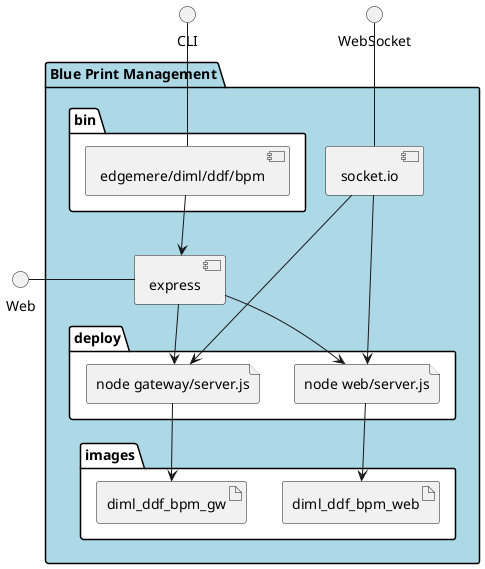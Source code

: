@startuml
  interface CLI
  interface Web
  interface WebSocket
package "Blue Print Management" #lightblue {
  component express as REST
  component socket.io as socket
  folder bin #ffffff {
    component "edgemere/diml/ddf/bpm" as binName
  }
  binName --> REST

  folder deploy #ffffff {
  
    file "node web/server.js" as web_container
    REST --> web_container
    socket ---> web_container
  
    file "node gateway/server.js" as gateway_container
    REST --> gateway_container
    socket ---> gateway_container
  
  }
  folder images #ffffff {
  
      artifact diml_ddf_bpm_web
      web_container --> diml_ddf_bpm_web
    
      artifact diml_ddf_bpm_gw
      gateway_container --> diml_ddf_bpm_gw
    
  }
}
CLI -- binName
Web - REST
WebSocket -- socket

@enduml
